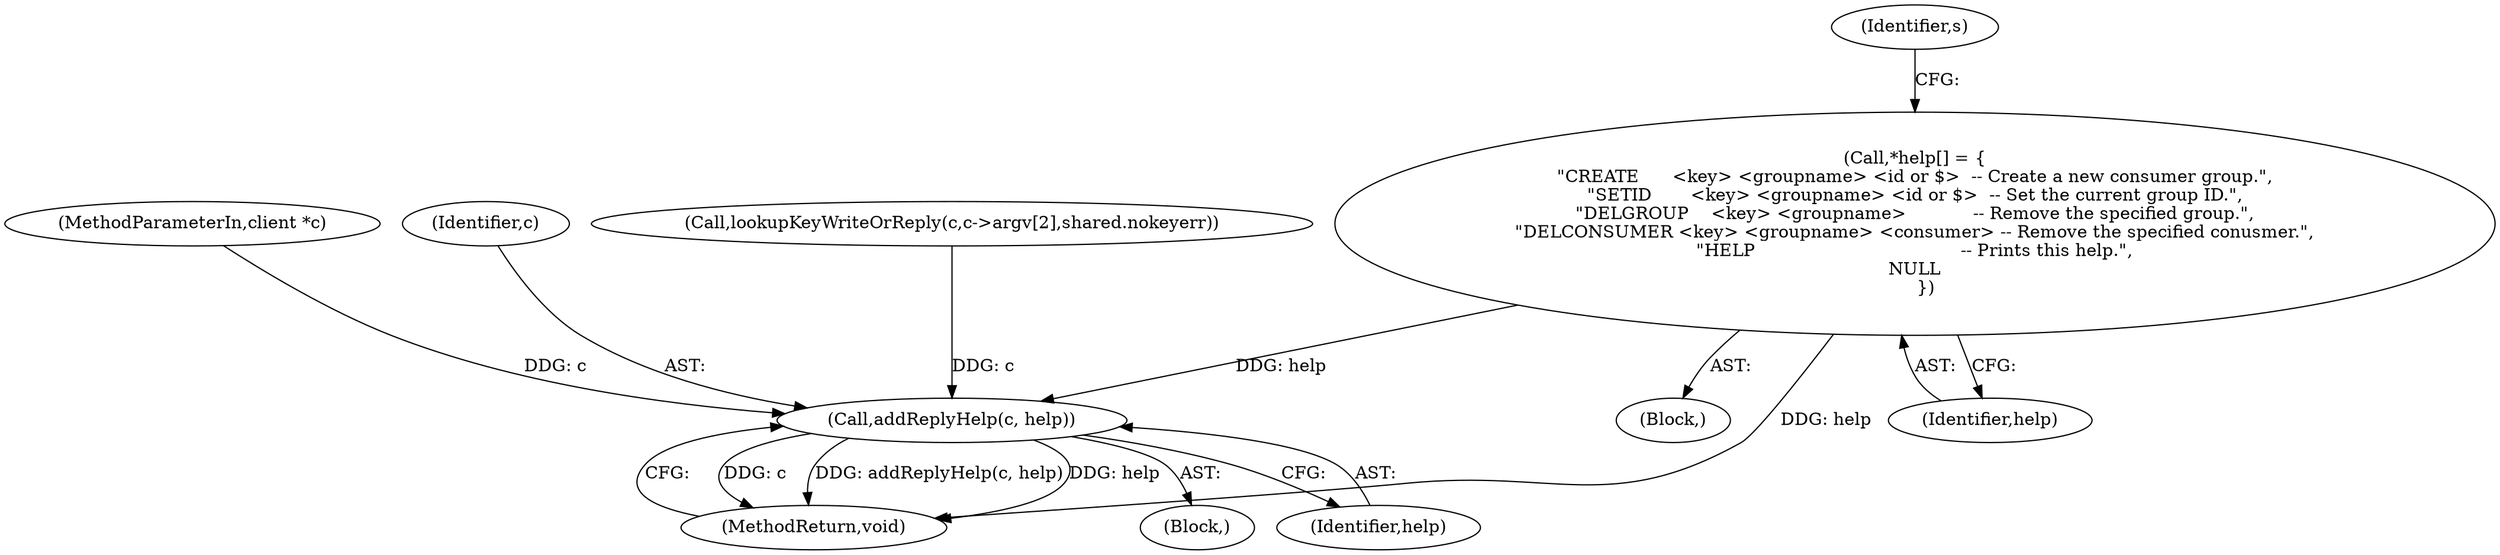 digraph "0_redis_c04082cf138f1f51cedf05ee9ad36fb6763cafc6@API" {
"1000109" [label="(Call,*help[] = {\n\"CREATE      <key> <groupname> <id or $>  -- Create a new consumer group.\",\n\"SETID       <key> <groupname> <id or $>  -- Set the current group ID.\",\n\"DELGROUP    <key> <groupname>            -- Remove the specified group.\",\n\"DELCONSUMER <key> <groupname> <consumer> -- Remove the specified conusmer.\",\n\"HELP                                     -- Prints this help.\",\nNULL\n    })"];
"1000417" [label="(Call,addReplyHelp(c, help))"];
"1000110" [label="(Identifier,help)"];
"1000113" [label="(Identifier,s)"];
"1000109" [label="(Call,*help[] = {\n\"CREATE      <key> <groupname> <id or $>  -- Create a new consumer group.\",\n\"SETID       <key> <groupname> <id or $>  -- Set the current group ID.\",\n\"DELGROUP    <key> <groupname>            -- Remove the specified group.\",\n\"DELCONSUMER <key> <groupname> <consumer> -- Remove the specified conusmer.\",\n\"HELP                                     -- Prints this help.\",\nNULL\n    })"];
"1000427" [label="(MethodReturn,void)"];
"1000106" [label="(MethodParameterIn,client *c)"];
"1000418" [label="(Identifier,c)"];
"1000143" [label="(Call,lookupKeyWriteOrReply(c,c->argv[2],shared.nokeyerr))"];
"1000417" [label="(Call,addReplyHelp(c, help))"];
"1000416" [label="(Block,)"];
"1000419" [label="(Identifier,help)"];
"1000107" [label="(Block,)"];
"1000109" -> "1000107"  [label="AST: "];
"1000109" -> "1000110"  [label="CFG: "];
"1000110" -> "1000109"  [label="AST: "];
"1000113" -> "1000109"  [label="CFG: "];
"1000109" -> "1000427"  [label="DDG: help"];
"1000109" -> "1000417"  [label="DDG: help"];
"1000417" -> "1000416"  [label="AST: "];
"1000417" -> "1000419"  [label="CFG: "];
"1000418" -> "1000417"  [label="AST: "];
"1000419" -> "1000417"  [label="AST: "];
"1000427" -> "1000417"  [label="CFG: "];
"1000417" -> "1000427"  [label="DDG: c"];
"1000417" -> "1000427"  [label="DDG: addReplyHelp(c, help)"];
"1000417" -> "1000427"  [label="DDG: help"];
"1000143" -> "1000417"  [label="DDG: c"];
"1000106" -> "1000417"  [label="DDG: c"];
}
